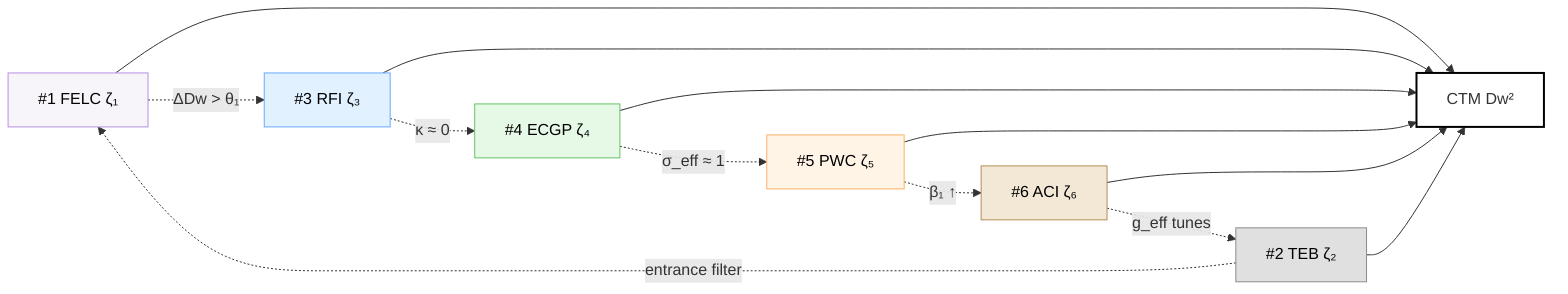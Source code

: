 flowchart LR
    FELC["#1 FELC ζ₁"] --> CTM["CTM Dw²"]
    TEB["#2 TEB ζ₂"] --> CTM
    RFI["#3 RFI ζ₃"] --> CTM
    ECGP["#4 ECGP ζ₄"] --> CTM
    PWC["#5 PWC ζ₅"] --> CTM
    ACI["#6 ACI ζ₆"] --> CTM
    TEB -. entrance filter .-> FELC
    FELC -. ΔDw > θ₁ .-> RFI
    RFI -. κ ≈ 0 .-> ECGP
    ECGP -. σ_eff ≈ 1 .-> PWC
    PWC -. β₁ ↑ .-> ACI
    ACI -. g_eff tunes .-> TEB

     FELC:::felc
     CTM:::ctm
     TEB:::teb
     RFI:::rfi
     ECGP:::ecgp
     PWC:::pwc
     ACI:::aci
    classDef felc fill:#f7f4fa,stroke:#b591e4,color:#000
    classDef teb  fill:#e0e0e0,stroke:#8c8c8c,color:#000
    classDef rfi  fill:#e1f1ff,stroke:#6ba9ff,color:#000
    classDef ecgp fill:#e6f9e6,stroke:#66c366,color:#000
    classDef pwc  fill:#fff4e6,stroke:#ffb266,color:#000
    classDef aci  fill:#f2e8d5,stroke:#b68d5b,color:#000
    classDef ctm  fill:#ffffff,stroke:#000000,stroke-width:2px